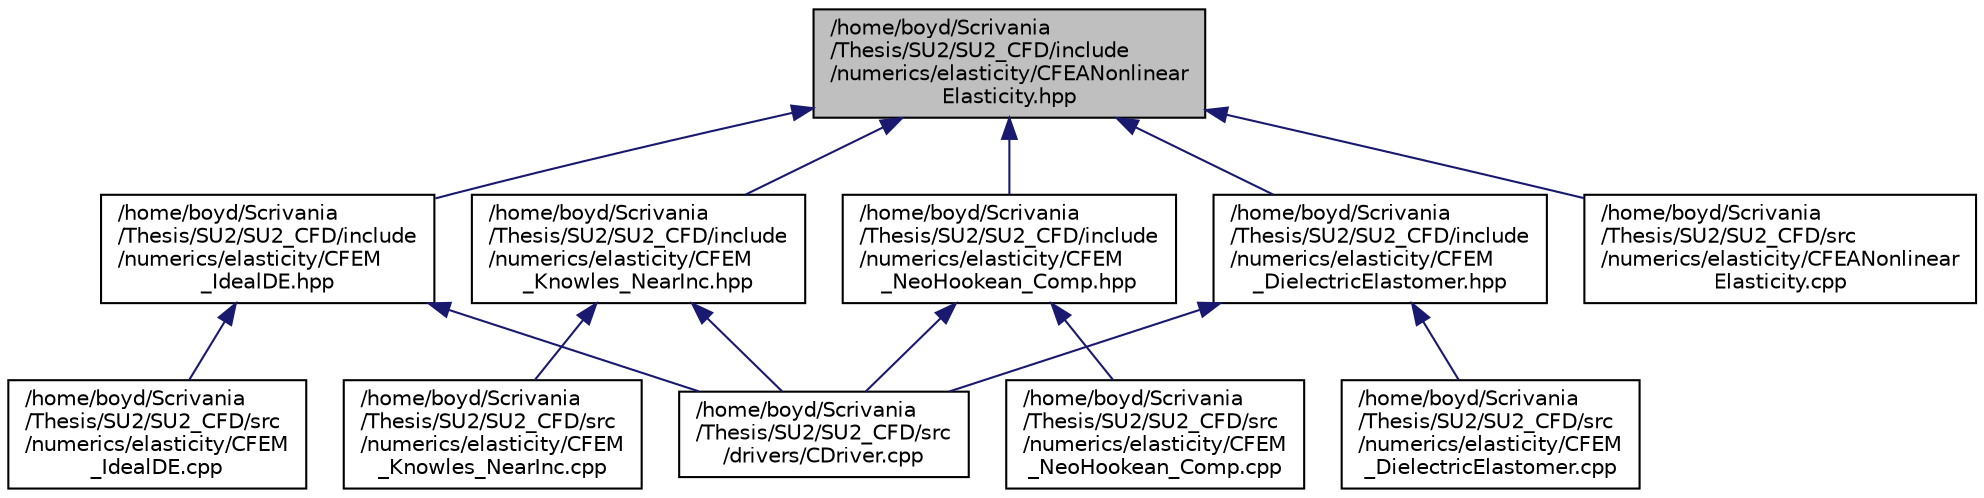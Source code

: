 digraph "/home/boyd/Scrivania/Thesis/SU2/SU2_CFD/include/numerics/elasticity/CFEANonlinearElasticity.hpp"
{
  edge [fontname="Helvetica",fontsize="10",labelfontname="Helvetica",labelfontsize="10"];
  node [fontname="Helvetica",fontsize="10",shape=record];
  Node46 [label="/home/boyd/Scrivania\l/Thesis/SU2/SU2_CFD/include\l/numerics/elasticity/CFEANonlinear\lElasticity.hpp",height=0.2,width=0.4,color="black", fillcolor="grey75", style="filled", fontcolor="black"];
  Node46 -> Node47 [dir="back",color="midnightblue",fontsize="10",style="solid",fontname="Helvetica"];
  Node47 [label="/home/boyd/Scrivania\l/Thesis/SU2/SU2_CFD/include\l/numerics/elasticity/CFEM\l_DielectricElastomer.hpp",height=0.2,width=0.4,color="black", fillcolor="white", style="filled",URL="$_c_f_e_m___dielectric_elastomer_8hpp.html",tooltip="Class for computing the constitutive and stress tensors for a dielectric elastomer. "];
  Node47 -> Node48 [dir="back",color="midnightblue",fontsize="10",style="solid",fontname="Helvetica"];
  Node48 [label="/home/boyd/Scrivania\l/Thesis/SU2/SU2_CFD/src\l/drivers/CDriver.cpp",height=0.2,width=0.4,color="black", fillcolor="white", style="filled",URL="$_c_driver_8cpp.html"];
  Node47 -> Node49 [dir="back",color="midnightblue",fontsize="10",style="solid",fontname="Helvetica"];
  Node49 [label="/home/boyd/Scrivania\l/Thesis/SU2/SU2_CFD/src\l/numerics/elasticity/CFEM\l_DielectricElastomer.cpp",height=0.2,width=0.4,color="black", fillcolor="white", style="filled",URL="$_c_f_e_m___dielectric_elastomer_8cpp.html",tooltip="This file contains the routines for setting the tangent matrix and residual of a FEM nonlinear elasti..."];
  Node46 -> Node50 [dir="back",color="midnightblue",fontsize="10",style="solid",fontname="Helvetica"];
  Node50 [label="/home/boyd/Scrivania\l/Thesis/SU2/SU2_CFD/include\l/numerics/elasticity/CFEM\l_IdealDE.hpp",height=0.2,width=0.4,color="black", fillcolor="white", style="filled",URL="$_c_f_e_m___ideal_d_e_8hpp.html",tooltip="Class for computing the constitutive and stress tensors for a nearly-incompressible ideal DE..."];
  Node50 -> Node48 [dir="back",color="midnightblue",fontsize="10",style="solid",fontname="Helvetica"];
  Node50 -> Node51 [dir="back",color="midnightblue",fontsize="10",style="solid",fontname="Helvetica"];
  Node51 [label="/home/boyd/Scrivania\l/Thesis/SU2/SU2_CFD/src\l/numerics/elasticity/CFEM\l_IdealDE.cpp",height=0.2,width=0.4,color="black", fillcolor="white", style="filled",URL="$_c_f_e_m___ideal_d_e_8cpp.html",tooltip="Definition of ideal dielectric elastomer. "];
  Node46 -> Node52 [dir="back",color="midnightblue",fontsize="10",style="solid",fontname="Helvetica"];
  Node52 [label="/home/boyd/Scrivania\l/Thesis/SU2/SU2_CFD/include\l/numerics/elasticity/CFEM\l_Knowles_NearInc.hpp",height=0.2,width=0.4,color="black", fillcolor="white", style="filled",URL="$_c_f_e_m___knowles___near_inc_8hpp.html",tooltip="Class for computing the constitutive and stress tensors for the Knowles nearly-incompressible materia..."];
  Node52 -> Node48 [dir="back",color="midnightblue",fontsize="10",style="solid",fontname="Helvetica"];
  Node52 -> Node53 [dir="back",color="midnightblue",fontsize="10",style="solid",fontname="Helvetica"];
  Node53 [label="/home/boyd/Scrivania\l/Thesis/SU2/SU2_CFD/src\l/numerics/elasticity/CFEM\l_Knowles_NearInc.cpp",height=0.2,width=0.4,color="black", fillcolor="white", style="filled",URL="$_c_f_e_m___knowles___near_inc_8cpp.html",tooltip="FE numerics for nearly incompressible Knowles material model. "];
  Node46 -> Node54 [dir="back",color="midnightblue",fontsize="10",style="solid",fontname="Helvetica"];
  Node54 [label="/home/boyd/Scrivania\l/Thesis/SU2/SU2_CFD/include\l/numerics/elasticity/CFEM\l_NeoHookean_Comp.hpp",height=0.2,width=0.4,color="black", fillcolor="white", style="filled",URL="$_c_f_e_m___neo_hookean___comp_8hpp.html",tooltip="Compressible Neo-Hookean FE numerics class. "];
  Node54 -> Node48 [dir="back",color="midnightblue",fontsize="10",style="solid",fontname="Helvetica"];
  Node54 -> Node55 [dir="back",color="midnightblue",fontsize="10",style="solid",fontname="Helvetica"];
  Node55 [label="/home/boyd/Scrivania\l/Thesis/SU2/SU2_CFD/src\l/numerics/elasticity/CFEM\l_NeoHookean_Comp.cpp",height=0.2,width=0.4,color="black", fillcolor="white", style="filled",URL="$_c_f_e_m___neo_hookean___comp_8cpp.html",tooltip="Definition of Neo-Hookean compressible material. "];
  Node46 -> Node56 [dir="back",color="midnightblue",fontsize="10",style="solid",fontname="Helvetica"];
  Node56 [label="/home/boyd/Scrivania\l/Thesis/SU2/SU2_CFD/src\l/numerics/elasticity/CFEANonlinear\lElasticity.cpp",height=0.2,width=0.4,color="black", fillcolor="white", style="filled",URL="$_c_f_e_a_nonlinear_elasticity_8cpp.html",tooltip="This file contains the routines for setting the tangent matrix and residual of a FEM nonlinear elasti..."];
}
